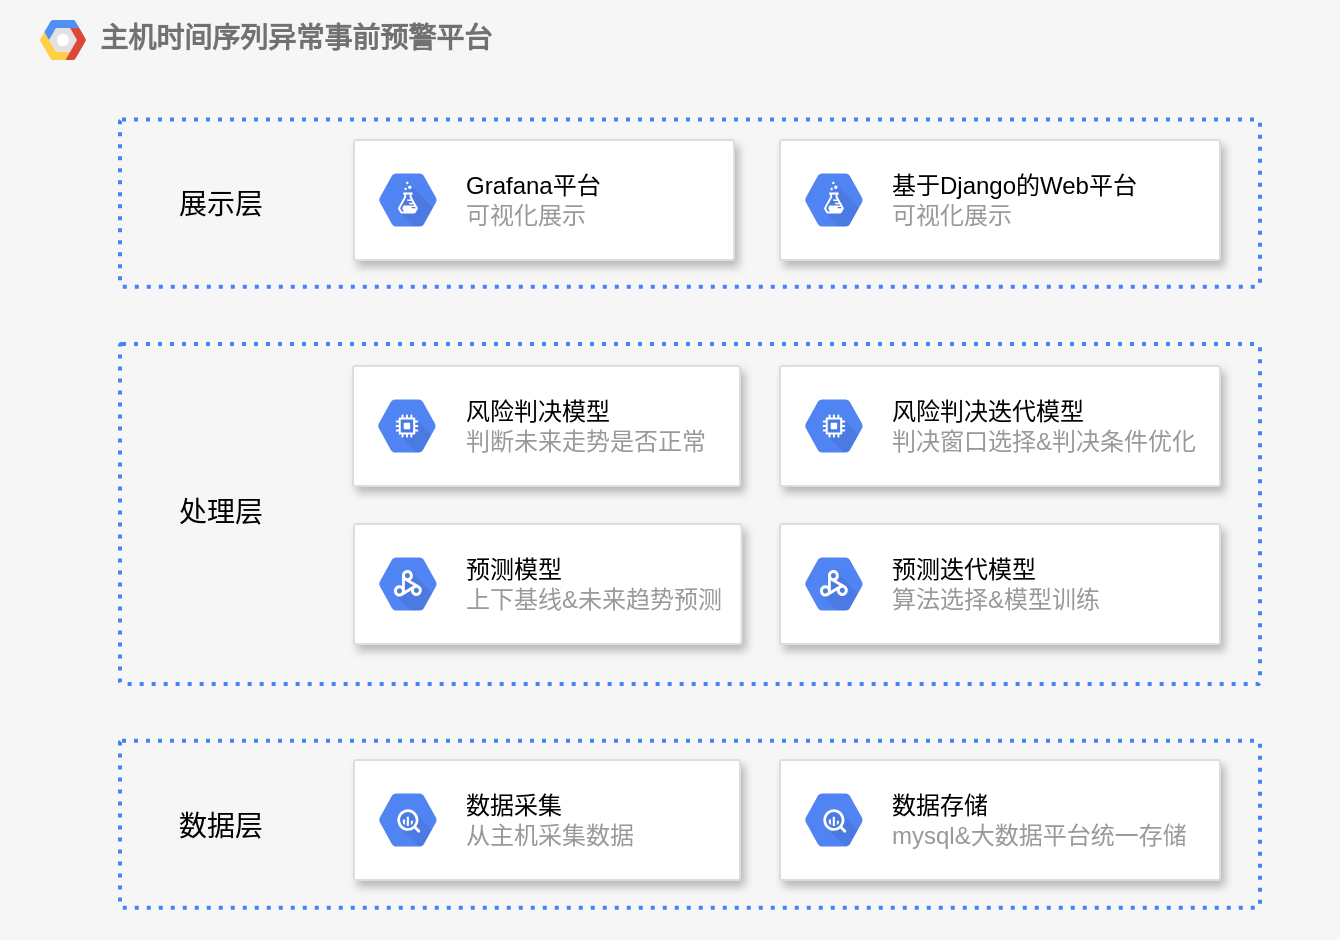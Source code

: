 <mxfile version="13.0.1" type="github" pages="2"><diagram id="f106602c-feb2-e66a-4537-3a34d633f6aa" name="Page-1"><mxGraphModel dx="965" dy="457" grid="1" gridSize="10" guides="1" tooltips="1" connect="1" arrows="1" fold="1" page="1" pageScale="1" pageWidth="1169" pageHeight="827" background="#ffffff" math="0" shadow="0"><root><mxCell id="0"/><mxCell id="1" parent="0"/><mxCell id="14" value="&lt;b&gt;主机时间序列异常事前预警平台&lt;/b&gt;" style="fillColor=#F6F6F6;strokeColor=none;shadow=0;gradientColor=none;fontSize=14;align=left;spacing=10;fontColor=#717171;9E9E9E;verticalAlign=top;spacingTop=-4;fontStyle=0;spacingLeft=40;html=1;" parent="1" vertex="1"><mxGeometry x="220" y="100" width="670" height="470" as="geometry"/></mxCell><mxCell id="15" value="" style="shape=mxgraph.gcp2.google_cloud_platform;fillColor=#F6F6F6;strokeColor=none;shadow=0;gradientColor=none;" parent="14" vertex="1"><mxGeometry width="23" height="20" relative="1" as="geometry"><mxPoint x="20" y="10" as="offset"/></mxGeometry></mxCell><mxCell id="653" value="" style="rounded=1;absoluteArcSize=1;arcSize=2;html=1;strokeColor=#4284F3;gradientColor=none;shadow=0;dashed=1;fontSize=12;fontColor=#9E9E9E;align=left;verticalAlign=top;spacing=10;spacingTop=-4;fillColor=none;dashPattern=1 2;strokeWidth=2;" parent="14" vertex="1"><mxGeometry x="60" y="59.8" width="570" height="83.556" as="geometry"/></mxCell><mxCell id="joKzuZpk3aAzwFVZiVNg-692" value="&lt;font style=&quot;font-size: 14px&quot;&gt;展示层&lt;/font&gt;" style="text;html=1;resizable=0;autosize=1;align=center;verticalAlign=middle;points=[];fillColor=none;strokeColor=none;rounded=0;" parent="14" vertex="1"><mxGeometry x="80" y="92.0" width="60" height="20" as="geometry"/></mxCell><mxCell id="joKzuZpk3aAzwFVZiVNg-696" value="" style="rounded=1;absoluteArcSize=1;arcSize=2;html=1;strokeColor=#4284F3;gradientColor=none;shadow=0;dashed=1;fontSize=12;fontColor=#9E9E9E;align=left;verticalAlign=top;spacing=10;spacingTop=-4;fillColor=none;dashPattern=1 2;strokeWidth=2;" parent="14" vertex="1"><mxGeometry x="60" y="172" width="570" height="170" as="geometry"/></mxCell><mxCell id="joKzuZpk3aAzwFVZiVNg-697" value="&lt;font style=&quot;font-size: 14px&quot;&gt;处理层&lt;/font&gt;" style="text;html=1;resizable=0;autosize=1;align=center;verticalAlign=middle;points=[];fillColor=none;strokeColor=none;rounded=0;" parent="14" vertex="1"><mxGeometry x="80" y="246.381" width="60" height="20" as="geometry"/></mxCell><mxCell id="joKzuZpk3aAzwFVZiVNg-709" value="" style="rounded=1;absoluteArcSize=1;arcSize=2;html=1;strokeColor=#4284F3;gradientColor=none;shadow=0;dashed=1;fontSize=12;fontColor=#9E9E9E;align=left;verticalAlign=top;spacing=10;spacingTop=-4;fillColor=none;dashPattern=1 2;strokeWidth=2;" parent="14" vertex="1"><mxGeometry x="60" y="370.343" width="570" height="83.556" as="geometry"/></mxCell><mxCell id="joKzuZpk3aAzwFVZiVNg-710" value="&lt;font style=&quot;font-size: 14px&quot;&gt;数据层&lt;/font&gt;" style="text;html=1;resizable=0;autosize=1;align=center;verticalAlign=middle;points=[];fillColor=none;strokeColor=none;rounded=0;" parent="14" vertex="1"><mxGeometry x="80" y="403.121" width="60" height="20" as="geometry"/></mxCell><mxCell id="681" value="" style="strokeColor=#dddddd;fillColor=#ffffff;shadow=1;strokeWidth=1;rounded=1;absoluteArcSize=1;arcSize=2;fontSize=10;fontColor=#9E9E9E;align=center;html=1;" parent="1" vertex="1"><mxGeometry x="397" y="170" width="190" height="60" as="geometry"/></mxCell><mxCell id="682" value="&lt;font color=&quot;#000000&quot;&gt;Grafana平台&lt;/font&gt;&lt;br&gt;可视化展示" style="dashed=0;connectable=0;html=1;fillColor=#5184F3;strokeColor=none;shape=mxgraph.gcp2.hexIcon;prIcon=cloud_datalab;part=1;labelPosition=right;verticalLabelPosition=middle;align=left;verticalAlign=middle;spacingLeft=5;fontColor=#999999;fontSize=12;" parent="681" vertex="1"><mxGeometry y="0.5" width="44" height="39" relative="1" as="geometry"><mxPoint x="5" y="-19.5" as="offset"/></mxGeometry></mxCell><mxCell id="684" value="" style="strokeColor=#dddddd;fillColor=#ffffff;shadow=1;strokeWidth=1;rounded=1;absoluteArcSize=1;arcSize=2;fontSize=10;fontColor=#9E9E9E;align=center;html=1;" parent="1" vertex="1"><mxGeometry x="397" y="480" width="193" height="60" as="geometry"/></mxCell><mxCell id="685" value="&lt;font color=&quot;#000000&quot;&gt;数据采集&lt;/font&gt;&lt;br&gt;从主机采集数据" style="dashed=0;connectable=0;html=1;fillColor=#5184F3;strokeColor=none;shape=mxgraph.gcp2.hexIcon;prIcon=bigquery;part=1;labelPosition=right;verticalLabelPosition=middle;align=left;verticalAlign=middle;spacingLeft=5;fontColor=#999999;fontSize=12;" parent="684" vertex="1"><mxGeometry y="0.5" width="44" height="39" relative="1" as="geometry"><mxPoint x="5" y="-19.5" as="offset"/></mxGeometry></mxCell><mxCell id="joKzuZpk3aAzwFVZiVNg-693" value="" style="strokeColor=#dddddd;fillColor=#ffffff;shadow=1;strokeWidth=1;rounded=1;absoluteArcSize=1;arcSize=2;fontSize=10;fontColor=#9E9E9E;align=center;html=1;" parent="1" vertex="1"><mxGeometry x="610" y="170" width="220" height="60" as="geometry"/></mxCell><mxCell id="joKzuZpk3aAzwFVZiVNg-694" value="&lt;font color=&quot;#000000&quot;&gt;基于Django的Web平台&lt;/font&gt;&lt;br&gt;可视化展示" style="dashed=0;connectable=0;html=1;fillColor=#5184F3;strokeColor=none;shape=mxgraph.gcp2.hexIcon;prIcon=cloud_datalab;part=1;labelPosition=right;verticalLabelPosition=middle;align=left;verticalAlign=middle;spacingLeft=5;fontColor=#999999;fontSize=12;" parent="joKzuZpk3aAzwFVZiVNg-693" vertex="1"><mxGeometry y="0.5" width="44" height="39" relative="1" as="geometry"><mxPoint x="5" y="-19.5" as="offset"/></mxGeometry></mxCell><mxCell id="joKzuZpk3aAzwFVZiVNg-705" value="" style="strokeColor=#dddddd;fillColor=#ffffff;shadow=1;strokeWidth=1;rounded=1;absoluteArcSize=1;arcSize=2;fontSize=10;fontColor=#9E9E9E;align=center;html=1;" parent="1" vertex="1"><mxGeometry x="396.5" y="283" width="193.5" height="60" as="geometry"/></mxCell><mxCell id="joKzuZpk3aAzwFVZiVNg-706" value="&lt;font color=&quot;#000000&quot;&gt;风险判决模型&lt;/font&gt;&lt;br&gt;判断未来走势是否正常" style="dashed=0;connectable=0;html=1;fillColor=#5184F3;strokeColor=none;shape=mxgraph.gcp2.hexIcon;prIcon=compute_engine;part=1;labelPosition=right;verticalLabelPosition=middle;align=left;verticalAlign=middle;spacingLeft=5;fontColor=#999999;fontSize=12;" parent="joKzuZpk3aAzwFVZiVNg-705" vertex="1"><mxGeometry y="0.5" width="44" height="39" relative="1" as="geometry"><mxPoint x="5" y="-19.5" as="offset"/></mxGeometry></mxCell><mxCell id="joKzuZpk3aAzwFVZiVNg-707" value="" style="strokeColor=#dddddd;fillColor=#ffffff;shadow=1;strokeWidth=1;rounded=1;absoluteArcSize=1;arcSize=2;fontSize=10;fontColor=#9E9E9E;align=center;html=1;" parent="1" vertex="1"><mxGeometry x="610" y="283" width="220" height="60" as="geometry"/></mxCell><mxCell id="joKzuZpk3aAzwFVZiVNg-708" value="&lt;font color=&quot;#000000&quot;&gt;风险判决迭代模型&lt;/font&gt;&lt;br&gt;判决窗口选择&amp;amp;判决条件优化" style="dashed=0;connectable=0;html=1;fillColor=#5184F3;strokeColor=none;shape=mxgraph.gcp2.hexIcon;prIcon=compute_engine;part=1;labelPosition=right;verticalLabelPosition=middle;align=left;verticalAlign=middle;spacingLeft=5;fontColor=#999999;fontSize=12;" parent="joKzuZpk3aAzwFVZiVNg-707" vertex="1"><mxGeometry y="0.5" width="44" height="39" relative="1" as="geometry"><mxPoint x="5" y="-19.5" as="offset"/></mxGeometry></mxCell><mxCell id="joKzuZpk3aAzwFVZiVNg-711" value="" style="strokeColor=#dddddd;fillColor=#ffffff;shadow=1;strokeWidth=1;rounded=1;absoluteArcSize=1;arcSize=2;fontSize=10;fontColor=#9E9E9E;align=center;html=1;" parent="1" vertex="1"><mxGeometry x="610" y="480" width="220" height="60" as="geometry"/></mxCell><mxCell id="joKzuZpk3aAzwFVZiVNg-712" value="&lt;font color=&quot;#000000&quot;&gt;数据存储&lt;/font&gt;&lt;br&gt;mysql&amp;amp;大数据平台统一存储" style="dashed=0;connectable=0;html=1;fillColor=#5184F3;strokeColor=none;shape=mxgraph.gcp2.hexIcon;prIcon=bigquery;part=1;labelPosition=right;verticalLabelPosition=middle;align=left;verticalAlign=middle;spacingLeft=5;fontColor=#999999;fontSize=12;" parent="joKzuZpk3aAzwFVZiVNg-711" vertex="1"><mxGeometry y="0.5" width="44" height="39" relative="1" as="geometry"><mxPoint x="5" y="-19.5" as="offset"/></mxGeometry></mxCell><mxCell id="3HN8RgiPTlChxYg2gbdb-685" value="" style="strokeColor=#dddddd;fillColor=#ffffff;shadow=1;strokeWidth=1;rounded=1;absoluteArcSize=1;arcSize=2;fontSize=10;fontColor=#9E9E9E;align=center;html=1;" parent="1" vertex="1"><mxGeometry x="397" y="362" width="193.75" height="60" as="geometry"/></mxCell><mxCell id="3HN8RgiPTlChxYg2gbdb-686" value="&lt;font color=&quot;#000000&quot;&gt;预测模型&lt;/font&gt;&lt;br&gt;上下基线&amp;amp;未来趋势预测" style="dashed=0;connectable=0;html=1;fillColor=#5184F3;strokeColor=none;shape=mxgraph.gcp2.hexIcon;prIcon=cloud_dataproc;part=1;labelPosition=right;verticalLabelPosition=middle;align=left;verticalAlign=middle;spacingLeft=5;fontColor=#999999;fontSize=12;" parent="3HN8RgiPTlChxYg2gbdb-685" vertex="1"><mxGeometry y="0.5" width="44" height="39" relative="1" as="geometry"><mxPoint x="5" y="-19.5" as="offset"/></mxGeometry></mxCell><mxCell id="3HN8RgiPTlChxYg2gbdb-687" value="" style="strokeColor=#dddddd;fillColor=#ffffff;shadow=1;strokeWidth=1;rounded=1;absoluteArcSize=1;arcSize=2;fontSize=10;fontColor=#9E9E9E;align=center;html=1;" parent="1" vertex="1"><mxGeometry x="610" y="362" width="220" height="60" as="geometry"/></mxCell><mxCell id="3HN8RgiPTlChxYg2gbdb-688" value="&lt;font color=&quot;#000000&quot;&gt;预测迭代模型&lt;/font&gt;&lt;br&gt;算法选择&amp;amp;模型训练" style="dashed=0;connectable=0;html=1;fillColor=#5184F3;strokeColor=none;shape=mxgraph.gcp2.hexIcon;prIcon=cloud_dataproc;part=1;labelPosition=right;verticalLabelPosition=middle;align=left;verticalAlign=middle;spacingLeft=5;fontColor=#999999;fontSize=12;" parent="3HN8RgiPTlChxYg2gbdb-687" vertex="1"><mxGeometry y="0.5" width="44" height="39" relative="1" as="geometry"><mxPoint x="5" y="-19.5" as="offset"/></mxGeometry></mxCell></root></mxGraphModel></diagram><diagram id="LX1uvAThDhLrSFnhEzTR" name="Page-2"><mxGraphModel dx="965" dy="457" grid="1" gridSize="10" guides="1" tooltips="1" connect="1" arrows="1" fold="1" page="1" pageScale="1" pageWidth="827" pageHeight="1169" math="0" shadow="0"><root><mxCell id="MJf_-O4pNZmCarP8Q00F-0"/><mxCell id="MJf_-O4pNZmCarP8Q00F-1" parent="MJf_-O4pNZmCarP8Q00F-0"/></root></mxGraphModel></diagram></mxfile>
